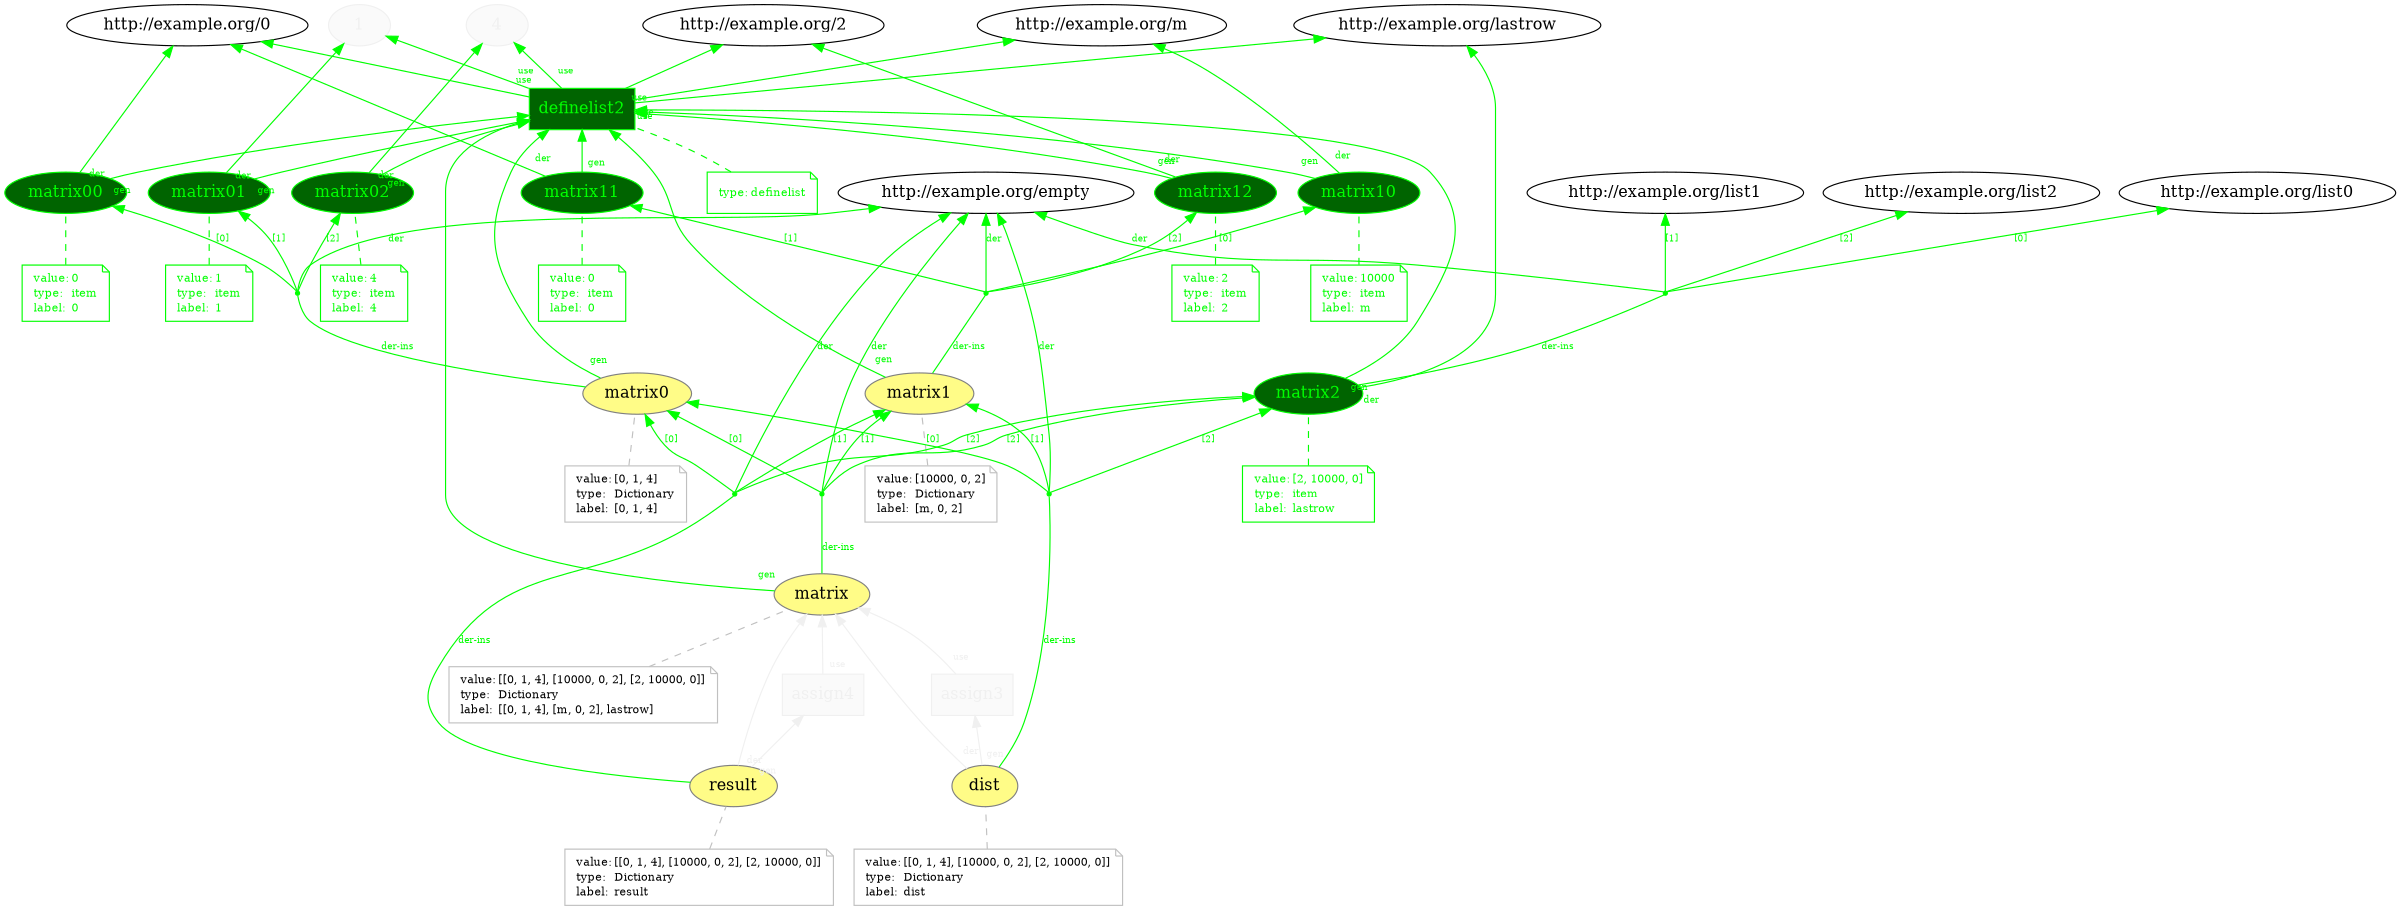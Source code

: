 digraph "PROV" { size="16,12"; rankdir="BT";
"http://example.org/1" [fillcolor="#FAFAFA",color="#F0F0F0",style="filled",fontcolor="#F0F0F0",label="1",URL="http://example.org/1"]
"http://example.org/4" [fillcolor="#FAFAFA",color="#F0F0F0",style="filled",fontcolor="#F0F0F0",label="4",URL="http://example.org/4"]
"http://example.org/matrix" [fillcolor="#FFFC87",color="#808080",style="filled",label="matrix",URL="http://example.org/matrix"]
"-attrs0" [color="gray",shape="note",fontsize="10",fontcolor="black",label=<<TABLE cellpadding="0" border="0">
	<TR>
	    <TD align="left">value:</TD>
	    <TD align="left">[[0, 1, 4], [10000, 0, 2], [2, 10000, 0]]</TD>
	</TR>
	<TR>
	    <TD align="left">type:</TD>
	    <TD align="left">Dictionary</TD>
	</TR>
	<TR>
	    <TD align="left">label:</TD>
	    <TD align="left">[[0, 1, 4], [m, 0, 2], lastrow]</TD>
	</TR>
</TABLE>>]
"-attrs0" -> "http://example.org/matrix" [color="gray",style="dashed",arrowhead="none"]
"http://example.org/matrix0" [fillcolor="#FFFC87",color="#808080",style="filled",label="matrix0",URL="http://example.org/matrix0"]
"-attrs1" [color="gray",shape="note",fontsize="10",fontcolor="black",label=<<TABLE cellpadding="0" border="0">
	<TR>
	    <TD align="left">value:</TD>
	    <TD align="left">[0, 1, 4]</TD>
	</TR>
	<TR>
	    <TD align="left">type:</TD>
	    <TD align="left">Dictionary</TD>
	</TR>
	<TR>
	    <TD align="left">label:</TD>
	    <TD align="left">[0, 1, 4]</TD>
	</TR>
</TABLE>>]
"-attrs1" -> "http://example.org/matrix0" [color="gray",style="dashed",arrowhead="none"]
"http://example.org/matrix00" [fillcolor="darkgreen",color="green",style="filled",fontcolor="green",label="matrix00",URL="http://example.org/matrix00"]
"-attrs2" [color="green",shape="note",fontsize="10",fontcolor="green",label=<<TABLE cellpadding="0" border="0">
	<TR>
	    <TD align="left">value:</TD>
	    <TD align="left">0</TD>
	</TR>
	<TR>
	    <TD align="left">type:</TD>
	    <TD align="left">item</TD>
	</TR>
	<TR>
	    <TD align="left">label:</TD>
	    <TD align="left">0</TD>
	</TR>
</TABLE>>]
"-attrs2" -> "http://example.org/matrix00" [color="green",style="dashed",arrowhead="none",fontcolor="green"]
"http://example.org/matrix01" [fillcolor="darkgreen",color="green",style="filled",fontcolor="green",label="matrix01",URL="http://example.org/matrix01"]
"-attrs3" [color="green",shape="note",fontsize="10",fontcolor="green",label=<<TABLE cellpadding="0" border="0">
	<TR>
	    <TD align="left">value:</TD>
	    <TD align="left">1</TD>
	</TR>
	<TR>
	    <TD align="left">type:</TD>
	    <TD align="left">item</TD>
	</TR>
	<TR>
	    <TD align="left">label:</TD>
	    <TD align="left">1</TD>
	</TR>
</TABLE>>]
"-attrs3" -> "http://example.org/matrix01" [color="green",style="dashed",arrowhead="none",fontcolor="green"]
"http://example.org/matrix02" [fillcolor="darkgreen",color="green",style="filled",fontcolor="green",label="matrix02",URL="http://example.org/matrix02"]
"-attrs4" [color="green",shape="note",fontsize="10",fontcolor="green",label=<<TABLE cellpadding="0" border="0">
	<TR>
	    <TD align="left">value:</TD>
	    <TD align="left">4</TD>
	</TR>
	<TR>
	    <TD align="left">type:</TD>
	    <TD align="left">item</TD>
	</TR>
	<TR>
	    <TD align="left">label:</TD>
	    <TD align="left">4</TD>
	</TR>
</TABLE>>]
"-attrs4" -> "http://example.org/matrix02" [color="green",style="dashed",arrowhead="none",fontcolor="green"]
"http://example.org/matrix1" [fillcolor="#FFFC87",color="#808080",style="filled",label="matrix1",URL="http://example.org/matrix1"]
"-attrs5" [color="gray",shape="note",fontsize="10",fontcolor="black",label=<<TABLE cellpadding="0" border="0">
	<TR>
	    <TD align="left">value:</TD>
	    <TD align="left">[10000, 0, 2]</TD>
	</TR>
	<TR>
	    <TD align="left">type:</TD>
	    <TD align="left">Dictionary</TD>
	</TR>
	<TR>
	    <TD align="left">label:</TD>
	    <TD align="left">[m, 0, 2]</TD>
	</TR>
</TABLE>>]
"-attrs5" -> "http://example.org/matrix1" [color="gray",style="dashed",arrowhead="none"]
"http://example.org/matrix10" [fillcolor="darkgreen",color="green",style="filled",fontcolor="green",label="matrix10",URL="http://example.org/matrix10"]
"-attrs6" [color="green",shape="note",fontsize="10",fontcolor="green",label=<<TABLE cellpadding="0" border="0">
	<TR>
	    <TD align="left">value:</TD>
	    <TD align="left">10000</TD>
	</TR>
	<TR>
	    <TD align="left">type:</TD>
	    <TD align="left">item</TD>
	</TR>
	<TR>
	    <TD align="left">label:</TD>
	    <TD align="left">m</TD>
	</TR>
</TABLE>>]
"-attrs6" -> "http://example.org/matrix10" [color="green",style="dashed",arrowhead="none",fontcolor="green"]
"http://example.org/matrix11" [fillcolor="darkgreen",color="green",style="filled",fontcolor="green",label="matrix11",URL="http://example.org/matrix11"]
"-attrs7" [color="green",shape="note",fontsize="10",fontcolor="green",label=<<TABLE cellpadding="0" border="0">
	<TR>
	    <TD align="left">value:</TD>
	    <TD align="left">0</TD>
	</TR>
	<TR>
	    <TD align="left">type:</TD>
	    <TD align="left">item</TD>
	</TR>
	<TR>
	    <TD align="left">label:</TD>
	    <TD align="left">0</TD>
	</TR>
</TABLE>>]
"-attrs7" -> "http://example.org/matrix11" [color="green",style="dashed",arrowhead="none",fontcolor="green"]
"http://example.org/matrix12" [fillcolor="darkgreen",color="green",style="filled",fontcolor="green",label="matrix12",URL="http://example.org/matrix12"]
"-attrs8" [color="green",shape="note",fontsize="10",fontcolor="green",label=<<TABLE cellpadding="0" border="0">
	<TR>
	    <TD align="left">value:</TD>
	    <TD align="left">2</TD>
	</TR>
	<TR>
	    <TD align="left">type:</TD>
	    <TD align="left">item</TD>
	</TR>
	<TR>
	    <TD align="left">label:</TD>
	    <TD align="left">2</TD>
	</TR>
</TABLE>>]
"-attrs8" -> "http://example.org/matrix12" [color="green",style="dashed",arrowhead="none",fontcolor="green"]
"http://example.org/matrix2" [fillcolor="darkgreen",color="green",style="filled",fontcolor="green",label="matrix2",URL="http://example.org/matrix2"]
"-attrs9" [color="green",shape="note",fontsize="10",fontcolor="green",label=<<TABLE cellpadding="0" border="0">
	<TR>
	    <TD align="left">value:</TD>
	    <TD align="left">[2, 10000, 0]</TD>
	</TR>
	<TR>
	    <TD align="left">type:</TD>
	    <TD align="left">item</TD>
	</TR>
	<TR>
	    <TD align="left">label:</TD>
	    <TD align="left">lastrow</TD>
	</TR>
</TABLE>>]
"-attrs9" -> "http://example.org/matrix2" [color="green",style="dashed",arrowhead="none",fontcolor="green"]
"bn0" [shape="point",label="",fontcolor="green",color="green"]
"http://example.org/matrix0" -> "bn0" [fontsize="8",distance="1.5",angle="60.0",rotation="20",label="der-ins",arrowhead="none",fontcolor="green",color="green"]
"bn0" -> "http://example.org/empty" [fontsize="8",distance="1.5",angle="60.0",rotation="20",label="der",fontcolor="green",color="green"]
"bn0" -> "http://example.org/matrix00" [fontsize="8",distance="1.5",angle="60.0",rotation="20",label="[0]",fontcolor="green",color="green"]
"bn0" -> "http://example.org/matrix01" [fontsize="8",distance="1.5",angle="60.0",rotation="20",label="[1]",fontcolor="green",color="green"]
"bn0" -> "http://example.org/matrix02" [fontsize="8",distance="1.5",angle="60.0",rotation="20",label="[2]",fontcolor="green",color="green"]
"bn1" [shape="point",label="",fontcolor="green",color="green"]
"http://example.org/matrix1" -> "bn1" [fontsize="8",distance="1.5",angle="60.0",rotation="20",label="der-ins",arrowhead="none",fontcolor="green",color="green"]
"bn1" -> "http://example.org/empty" [fontsize="8",distance="1.5",angle="60.0",rotation="20",label="der",fontcolor="green",color="green"]
"bn1" -> "http://example.org/matrix10" [fontsize="8",distance="1.5",angle="60.0",rotation="20",label="[0]",fontcolor="green",color="green"]
"bn1" -> "http://example.org/matrix11" [fontsize="8",distance="1.5",angle="60.0",rotation="20",label="[1]",fontcolor="green",color="green"]
"bn1" -> "http://example.org/matrix12" [fontsize="8",distance="1.5",angle="60.0",rotation="20",label="[2]",fontcolor="green",color="green"]
"bn2" [shape="point",label="",fontcolor="green",color="green"]
"http://example.org/matrix2" -> "bn2" [fontsize="8",distance="1.5",angle="60.0",rotation="20",label="der-ins",arrowhead="none",fontcolor="green",color="green"]
"bn2" -> "http://example.org/empty" [fontsize="8",distance="1.5",angle="60.0",rotation="20",label="der",fontcolor="green",color="green"]
"bn2" -> "http://example.org/list0" [fontsize="8",distance="1.5",angle="60.0",rotation="20",label="[0]",fontcolor="green",color="green"]
"bn2" -> "http://example.org/list1" [fontsize="8",distance="1.5",angle="60.0",rotation="20",label="[1]",fontcolor="green",color="green"]
"bn2" -> "http://example.org/list2" [fontsize="8",distance="1.5",angle="60.0",rotation="20",label="[2]",fontcolor="green",color="green"]
"bn3" [shape="point",label="",fontcolor="green",color="green"]
"http://example.org/matrix" -> "bn3" [fontsize="8",distance="1.5",angle="60.0",rotation="20",label="der-ins",arrowhead="none",fontcolor="green",color="green"]
"bn3" -> "http://example.org/empty" [fontsize="8",distance="1.5",angle="60.0",rotation="20",label="der",fontcolor="green",color="green"]
"bn3" -> "http://example.org/matrix0" [fontsize="8",distance="1.5",angle="60.0",rotation="20",label="[0]",fontcolor="green",color="green"]
"bn3" -> "http://example.org/matrix1" [fontsize="8",distance="1.5",angle="60.0",rotation="20",label="[1]",fontcolor="green",color="green"]
"bn3" -> "http://example.org/matrix2" [fontsize="8",distance="1.5",angle="60.0",rotation="20",label="[2]",fontcolor="green",color="green"]
"http://example.org/definelist2" [fillcolor="darkgreen",color="green",shape="polygon",sides="4",style="filled",fontcolor="green",label="definelist2",URL="http://example.org/definelist2"]
"-attrs10" [color="green",shape="note",fontsize="10",fontcolor="green",label=<<TABLE cellpadding="0" border="0">
	<TR>
	    <TD align="left">type:</TD>
	    <TD align="left">definelist</TD>
	</TR>
</TABLE>>]
"-attrs10" -> "http://example.org/definelist2" [color="green",style="dashed",arrowhead="none",fontcolor="green"]
"http://example.org/matrix00" -> "http://example.org/0" [labelfontsize="8",labeldistance="1.5",labelangle="60.0",rotation="20",taillabel="der",fontcolor="green",color="green"]
"http://example.org/matrix01" -> "http://example.org/1" [labelfontsize="8",labeldistance="1.5",labelangle="60.0",rotation="20",taillabel="der",fontcolor="green",color="green"]
"http://example.org/matrix02" -> "http://example.org/4" [labelfontsize="8",labeldistance="1.5",labelangle="60.0",rotation="20",taillabel="der",fontcolor="green",color="green"]
"http://example.org/matrix10" -> "http://example.org/m" [labelfontsize="8",labeldistance="1.5",labelangle="60.0",rotation="20",taillabel="der",fontcolor="green",color="green"]
"http://example.org/matrix11" -> "http://example.org/0" [labelfontsize="8",labeldistance="1.5",labelangle="60.0",rotation="20",taillabel="der",fontcolor="green",color="green"]
"http://example.org/matrix12" -> "http://example.org/2" [labelfontsize="8",labeldistance="1.5",labelangle="60.0",rotation="20",taillabel="der",fontcolor="green",color="green"]
"http://example.org/matrix2" -> "http://example.org/lastrow" [labelfontsize="8",labeldistance="1.5",labelangle="60.0",rotation="20",taillabel="der",fontcolor="green",color="green"]
"http://example.org/matrix" -> "http://example.org/definelist2" [labelfontsize="8",labeldistance="1.5",labelangle="60.0",rotation="20",taillabel="gen",fontcolor="green",color="green"]
"http://example.org/matrix0" -> "http://example.org/definelist2" [labelfontsize="8",labeldistance="1.5",labelangle="60.0",rotation="20",taillabel="gen",fontcolor="green",color="green"]
"http://example.org/matrix1" -> "http://example.org/definelist2" [labelfontsize="8",labeldistance="1.5",labelangle="60.0",rotation="20",taillabel="gen",fontcolor="green",color="green"]
"http://example.org/matrix2" -> "http://example.org/definelist2" [labelfontsize="8",labeldistance="1.5",labelangle="60.0",rotation="20",taillabel="gen",fontcolor="green",color="green"]
"http://example.org/dist" [fillcolor="#FFFC87",color="#808080",style="filled",label="dist",URL="http://example.org/dist"]
"-attrs11" [color="gray",shape="note",fontsize="10",fontcolor="black",label=<<TABLE cellpadding="0" border="0">
	<TR>
	    <TD align="left">value:</TD>
	    <TD align="left">[[0, 1, 4], [10000, 0, 2], [2, 10000, 0]]</TD>
	</TR>
	<TR>
	    <TD align="left">type:</TD>
	    <TD align="left">Dictionary</TD>
	</TR>
	<TR>
	    <TD align="left">label:</TD>
	    <TD align="left">dist</TD>
	</TR>
</TABLE>>]
"-attrs11" -> "http://example.org/dist" [color="gray",style="dashed",arrowhead="none"]
"bn4" [shape="point",label="",fontcolor="green",color="green"]
"http://example.org/dist" -> "bn4" [fontsize="8",distance="1.5",angle="60.0",rotation="20",label="der-ins",arrowhead="none",fontcolor="green",color="green"]
"bn4" -> "http://example.org/empty" [fontsize="8",distance="1.5",angle="60.0",rotation="20",label="der",fontcolor="green",color="green"]
"bn4" -> "http://example.org/matrix0" [fontsize="8",distance="1.5",angle="60.0",rotation="20",label="[0]",fontcolor="green",color="green"]
"bn4" -> "http://example.org/matrix1" [fontsize="8",distance="1.5",angle="60.0",rotation="20",label="[1]",fontcolor="green",color="green"]
"bn4" -> "http://example.org/matrix2" [fontsize="8",distance="1.5",angle="60.0",rotation="20",label="[2]",fontcolor="green",color="green"]
"http://example.org/assign3" [fillcolor="#FAFAFA",color="#F0F0F0",shape="polygon",sides="4",style="filled",fontcolor="#F0F0F0",label="assign3",URL="http://example.org/assign3"]
"http://example.org/dist" -> "http://example.org/matrix" [labelfontsize="8",labeldistance="1.5",labelangle="60.0",rotation="20",taillabel="der",fontcolor="#F0F0F0",color="#F0F0F0"]
"http://example.org/result" [fillcolor="#FFFC87",color="#808080",style="filled",label="result",URL="http://example.org/result"]
"-attrs12" [color="gray",shape="note",fontsize="10",fontcolor="black",label=<<TABLE cellpadding="0" border="0">
	<TR>
	    <TD align="left">value:</TD>
	    <TD align="left">[[0, 1, 4], [10000, 0, 2], [2, 10000, 0]]</TD>
	</TR>
	<TR>
	    <TD align="left">type:</TD>
	    <TD align="left">Dictionary</TD>
	</TR>
	<TR>
	    <TD align="left">label:</TD>
	    <TD align="left">result</TD>
	</TR>
</TABLE>>]
"-attrs12" -> "http://example.org/result" [color="gray",style="dashed",arrowhead="none"]
"bn5" [shape="point",label="",fontcolor="green",color="green"]
"http://example.org/result" -> "bn5" [fontsize="8",distance="1.5",angle="60.0",rotation="20",label="der-ins",arrowhead="none",fontcolor="green",color="green"]
"bn5" -> "http://example.org/empty" [fontsize="8",distance="1.5",angle="60.0",rotation="20",label="der",fontcolor="green",color="green"]
"bn5" -> "http://example.org/matrix0" [fontsize="8",distance="1.5",angle="60.0",rotation="20",label="[0]",fontcolor="green",color="green"]
"bn5" -> "http://example.org/matrix1" [fontsize="8",distance="1.5",angle="60.0",rotation="20",label="[1]",fontcolor="green",color="green"]
"bn5" -> "http://example.org/matrix2" [fontsize="8",distance="1.5",angle="60.0",rotation="20",label="[2]",fontcolor="green",color="green"]
"http://example.org/assign4" [fillcolor="#FAFAFA",color="#F0F0F0",shape="polygon",sides="4",style="filled",fontcolor="#F0F0F0",label="assign4",URL="http://example.org/assign4"]
"http://example.org/result" -> "http://example.org/matrix" [labelfontsize="8",labeldistance="1.5",labelangle="60.0",rotation="20",taillabel="der",fontcolor="#F0F0F0",color="#F0F0F0"]
"http://example.org/definelist2" -> "http://example.org/1" [labelfontsize="8",labeldistance="1.5",labelangle="60.0",rotation="20",taillabel="use",fontcolor="green",color="green"]
"http://example.org/definelist2" -> "http://example.org/2" [labelfontsize="8",labeldistance="1.5",labelangle="60.0",rotation="20",taillabel="use",fontcolor="green",color="green"]
"http://example.org/definelist2" -> "http://example.org/4" [labelfontsize="8",labeldistance="1.5",labelangle="60.0",rotation="20",taillabel="use",fontcolor="green",color="green"]
"http://example.org/definelist2" -> "http://example.org/lastrow" [labelfontsize="8",labeldistance="1.5",labelangle="60.0",rotation="20",taillabel="use",fontcolor="green",color="green"]
"http://example.org/definelist2" -> "http://example.org/0" [labelfontsize="8",labeldistance="1.5",labelangle="60.0",rotation="20",taillabel="use",fontcolor="green",color="green"]
"http://example.org/assign3" -> "http://example.org/matrix" [labelfontsize="8",labeldistance="1.5",labelangle="60.0",rotation="20",taillabel="use",fontcolor="#F0F0F0",color="#F0F0F0"]
"http://example.org/definelist2" -> "http://example.org/m" [labelfontsize="8",labeldistance="1.5",labelangle="60.0",rotation="20",taillabel="use",fontcolor="green",color="green"]
"http://example.org/assign4" -> "http://example.org/matrix" [labelfontsize="8",labeldistance="1.5",labelangle="60.0",rotation="20",taillabel="use",fontcolor="#F0F0F0",color="#F0F0F0"]
"http://example.org/matrix12" -> "http://example.org/definelist2" [labelfontsize="8",labeldistance="1.5",labelangle="60.0",rotation="20",taillabel="gen",fontcolor="green",color="green"]
"http://example.org/matrix01" -> "http://example.org/definelist2" [labelfontsize="8",labeldistance="1.5",labelangle="60.0",rotation="20",taillabel="gen",fontcolor="green",color="green"]
"http://example.org/matrix00" -> "http://example.org/definelist2" [labelfontsize="8",labeldistance="1.5",labelangle="60.0",rotation="20",taillabel="gen",fontcolor="green",color="green"]
"http://example.org/matrix10" -> "http://example.org/definelist2" [labelfontsize="8",labeldistance="1.5",labelangle="60.0",rotation="20",taillabel="gen",fontcolor="green",color="green"]
"http://example.org/matrix11" -> "http://example.org/definelist2" [labelfontsize="8",labeldistance="1.5",labelangle="60.0",rotation="20",taillabel="gen",fontcolor="green",color="green"]
"http://example.org/result" -> "http://example.org/assign4" [labelfontsize="8",labeldistance="1.5",labelangle="60.0",rotation="20",taillabel="gen",fontcolor="#F0F0F0",color="#F0F0F0"]
"http://example.org/dist" -> "http://example.org/assign3" [labelfontsize="8",labeldistance="1.5",labelangle="60.0",rotation="20",taillabel="gen",fontcolor="#F0F0F0",color="#F0F0F0"]
"http://example.org/matrix02" -> "http://example.org/definelist2" [labelfontsize="8",labeldistance="1.5",labelangle="60.0",rotation="20",taillabel="gen",fontcolor="green",color="green"]
}